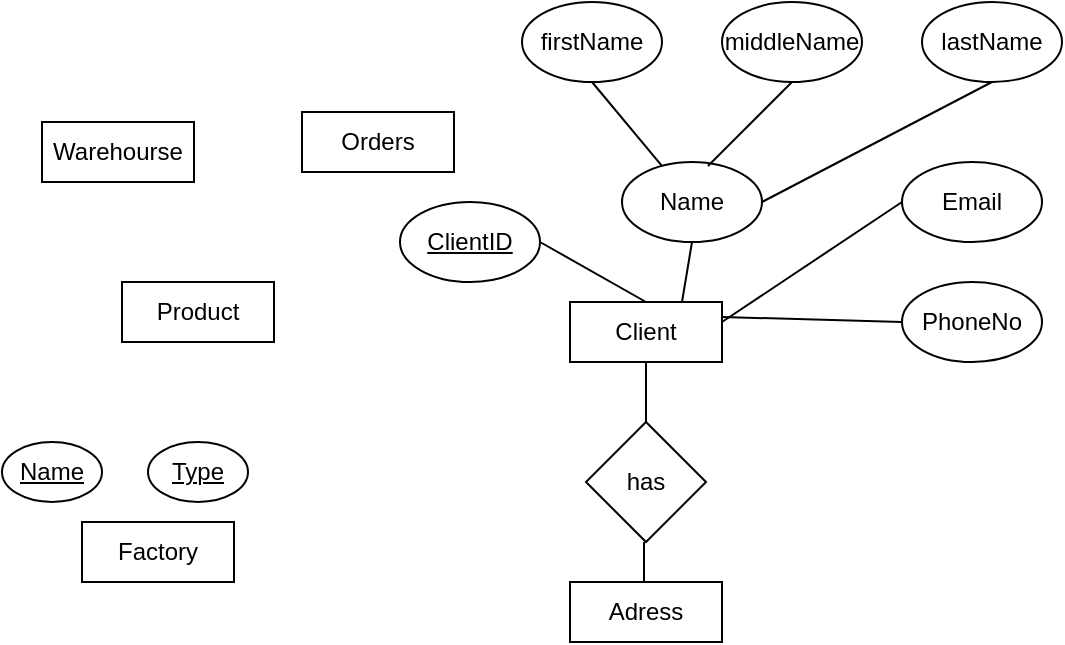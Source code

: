 <mxfile version="19.0.0" type="github">
  <diagram id="euGVbijHBK79JXhbVK_S" name="Page-1">
    <mxGraphModel dx="868" dy="450" grid="1" gridSize="10" guides="1" tooltips="1" connect="1" arrows="1" fold="1" page="1" pageScale="1" pageWidth="827" pageHeight="1169" math="0" shadow="0">
      <root>
        <mxCell id="0" />
        <mxCell id="1" parent="0" />
        <mxCell id="8rBcMEOyOnEWWZbrD7cP-1" value="Client" style="rounded=0;whiteSpace=wrap;html=1;" vertex="1" parent="1">
          <mxGeometry x="464" y="370" width="76" height="30" as="geometry" />
        </mxCell>
        <mxCell id="8rBcMEOyOnEWWZbrD7cP-2" value="Name" style="ellipse;whiteSpace=wrap;html=1;" vertex="1" parent="1">
          <mxGeometry x="490" y="300" width="70" height="40" as="geometry" />
        </mxCell>
        <mxCell id="8rBcMEOyOnEWWZbrD7cP-3" value="" style="endArrow=none;html=1;rounded=0;entryX=0.5;entryY=1;entryDx=0;entryDy=0;" edge="1" parent="1" target="8rBcMEOyOnEWWZbrD7cP-2">
          <mxGeometry width="50" height="50" relative="1" as="geometry">
            <mxPoint x="520" y="370" as="sourcePoint" />
            <mxPoint x="570" y="320" as="targetPoint" />
          </mxGeometry>
        </mxCell>
        <mxCell id="8rBcMEOyOnEWWZbrD7cP-5" value="firstName" style="ellipse;whiteSpace=wrap;html=1;" vertex="1" parent="1">
          <mxGeometry x="440" y="220" width="70" height="40" as="geometry" />
        </mxCell>
        <mxCell id="8rBcMEOyOnEWWZbrD7cP-7" value="" style="endArrow=none;html=1;rounded=0;entryX=0.5;entryY=1;entryDx=0;entryDy=0;" edge="1" parent="1" source="8rBcMEOyOnEWWZbrD7cP-2" target="8rBcMEOyOnEWWZbrD7cP-5">
          <mxGeometry width="50" height="50" relative="1" as="geometry">
            <mxPoint x="592" y="315" as="sourcePoint" />
            <mxPoint x="642" y="295" as="targetPoint" />
          </mxGeometry>
        </mxCell>
        <mxCell id="8rBcMEOyOnEWWZbrD7cP-8" value="middleName" style="ellipse;whiteSpace=wrap;html=1;" vertex="1" parent="1">
          <mxGeometry x="540" y="220" width="70" height="40" as="geometry" />
        </mxCell>
        <mxCell id="8rBcMEOyOnEWWZbrD7cP-9" value="" style="endArrow=none;html=1;rounded=0;entryX=0.5;entryY=1;entryDx=0;entryDy=0;exitX=0.614;exitY=0.05;exitDx=0;exitDy=0;exitPerimeter=0;" edge="1" parent="1" source="8rBcMEOyOnEWWZbrD7cP-2" target="8rBcMEOyOnEWWZbrD7cP-8">
          <mxGeometry width="50" height="50" relative="1" as="geometry">
            <mxPoint x="602" y="325" as="sourcePoint" />
            <mxPoint x="652" y="305" as="targetPoint" />
          </mxGeometry>
        </mxCell>
        <mxCell id="8rBcMEOyOnEWWZbrD7cP-10" value="lastName" style="ellipse;whiteSpace=wrap;html=1;" vertex="1" parent="1">
          <mxGeometry x="640" y="220" width="70" height="40" as="geometry" />
        </mxCell>
        <mxCell id="8rBcMEOyOnEWWZbrD7cP-11" value="" style="endArrow=none;html=1;rounded=0;entryX=0.5;entryY=1;entryDx=0;entryDy=0;exitX=1;exitY=0.5;exitDx=0;exitDy=0;" edge="1" parent="1" source="8rBcMEOyOnEWWZbrD7cP-2" target="8rBcMEOyOnEWWZbrD7cP-10">
          <mxGeometry width="50" height="50" relative="1" as="geometry">
            <mxPoint x="590" y="340" as="sourcePoint" />
            <mxPoint x="650" y="350" as="targetPoint" />
          </mxGeometry>
        </mxCell>
        <mxCell id="8rBcMEOyOnEWWZbrD7cP-12" value="&lt;u&gt;ClientID&lt;/u&gt;" style="ellipse;whiteSpace=wrap;html=1;" vertex="1" parent="1">
          <mxGeometry x="379" y="320" width="70" height="40" as="geometry" />
        </mxCell>
        <mxCell id="8rBcMEOyOnEWWZbrD7cP-14" value="" style="endArrow=none;html=1;rounded=0;entryX=1;entryY=0.5;entryDx=0;entryDy=0;exitX=0.5;exitY=0;exitDx=0;exitDy=0;" edge="1" parent="1" source="8rBcMEOyOnEWWZbrD7cP-1" target="8rBcMEOyOnEWWZbrD7cP-12">
          <mxGeometry width="50" height="50" relative="1" as="geometry">
            <mxPoint x="560" y="510" as="sourcePoint" />
            <mxPoint x="610" y="460" as="targetPoint" />
          </mxGeometry>
        </mxCell>
        <mxCell id="8rBcMEOyOnEWWZbrD7cP-15" value="Adress" style="rounded=0;whiteSpace=wrap;html=1;" vertex="1" parent="1">
          <mxGeometry x="464" y="510" width="76" height="30" as="geometry" />
        </mxCell>
        <mxCell id="8rBcMEOyOnEWWZbrD7cP-16" value="Factory" style="rounded=0;whiteSpace=wrap;html=1;" vertex="1" parent="1">
          <mxGeometry x="220" y="480" width="76" height="30" as="geometry" />
        </mxCell>
        <mxCell id="8rBcMEOyOnEWWZbrD7cP-17" value="Product" style="rounded=0;whiteSpace=wrap;html=1;" vertex="1" parent="1">
          <mxGeometry x="240" y="360" width="76" height="30" as="geometry" />
        </mxCell>
        <mxCell id="8rBcMEOyOnEWWZbrD7cP-18" value="Orders" style="rounded=0;whiteSpace=wrap;html=1;" vertex="1" parent="1">
          <mxGeometry x="330" y="275" width="76" height="30" as="geometry" />
        </mxCell>
        <mxCell id="8rBcMEOyOnEWWZbrD7cP-19" value="Warehourse" style="rounded=0;whiteSpace=wrap;html=1;" vertex="1" parent="1">
          <mxGeometry x="200" y="280" width="76" height="30" as="geometry" />
        </mxCell>
        <mxCell id="8rBcMEOyOnEWWZbrD7cP-20" value="has" style="rhombus;whiteSpace=wrap;html=1;" vertex="1" parent="1">
          <mxGeometry x="472" y="430" width="60" height="60" as="geometry" />
        </mxCell>
        <mxCell id="8rBcMEOyOnEWWZbrD7cP-21" value="" style="endArrow=none;html=1;rounded=0;entryX=0.5;entryY=1;entryDx=0;entryDy=0;exitX=0.5;exitY=0;exitDx=0;exitDy=0;" edge="1" parent="1" source="8rBcMEOyOnEWWZbrD7cP-20" target="8rBcMEOyOnEWWZbrD7cP-1">
          <mxGeometry width="50" height="50" relative="1" as="geometry">
            <mxPoint x="512" y="425" as="sourcePoint" />
            <mxPoint x="485" y="395" as="targetPoint" />
          </mxGeometry>
        </mxCell>
        <mxCell id="8rBcMEOyOnEWWZbrD7cP-23" value="" style="endArrow=none;html=1;rounded=0;exitX=0.5;exitY=0;exitDx=0;exitDy=0;" edge="1" parent="1">
          <mxGeometry width="50" height="50" relative="1" as="geometry">
            <mxPoint x="501" y="510" as="sourcePoint" />
            <mxPoint x="501" y="490" as="targetPoint" />
          </mxGeometry>
        </mxCell>
        <mxCell id="8rBcMEOyOnEWWZbrD7cP-24" value="Email" style="ellipse;whiteSpace=wrap;html=1;" vertex="1" parent="1">
          <mxGeometry x="630" y="300" width="70" height="40" as="geometry" />
        </mxCell>
        <mxCell id="8rBcMEOyOnEWWZbrD7cP-25" value="PhoneNo" style="ellipse;whiteSpace=wrap;html=1;" vertex="1" parent="1">
          <mxGeometry x="630" y="360" width="70" height="40" as="geometry" />
        </mxCell>
        <mxCell id="8rBcMEOyOnEWWZbrD7cP-26" value="" style="endArrow=none;html=1;rounded=0;entryX=0;entryY=0.5;entryDx=0;entryDy=0;" edge="1" parent="1" target="8rBcMEOyOnEWWZbrD7cP-24">
          <mxGeometry width="50" height="50" relative="1" as="geometry">
            <mxPoint x="540" y="380" as="sourcePoint" />
            <mxPoint x="538" y="350" as="targetPoint" />
          </mxGeometry>
        </mxCell>
        <mxCell id="8rBcMEOyOnEWWZbrD7cP-27" value="" style="endArrow=none;html=1;rounded=0;entryX=0;entryY=0.5;entryDx=0;entryDy=0;exitX=1;exitY=0.25;exitDx=0;exitDy=0;" edge="1" parent="1" source="8rBcMEOyOnEWWZbrD7cP-1" target="8rBcMEOyOnEWWZbrD7cP-25">
          <mxGeometry width="50" height="50" relative="1" as="geometry">
            <mxPoint x="550" y="390" as="sourcePoint" />
            <mxPoint x="640" y="330" as="targetPoint" />
          </mxGeometry>
        </mxCell>
        <mxCell id="8rBcMEOyOnEWWZbrD7cP-30" value="&lt;u&gt;Name&lt;/u&gt;" style="ellipse;whiteSpace=wrap;html=1;" vertex="1" parent="1">
          <mxGeometry x="180" y="440" width="50" height="30" as="geometry" />
        </mxCell>
        <mxCell id="8rBcMEOyOnEWWZbrD7cP-31" value="&lt;u&gt;Type&lt;/u&gt;" style="ellipse;whiteSpace=wrap;html=1;" vertex="1" parent="1">
          <mxGeometry x="253" y="440" width="50" height="30" as="geometry" />
        </mxCell>
      </root>
    </mxGraphModel>
  </diagram>
</mxfile>
